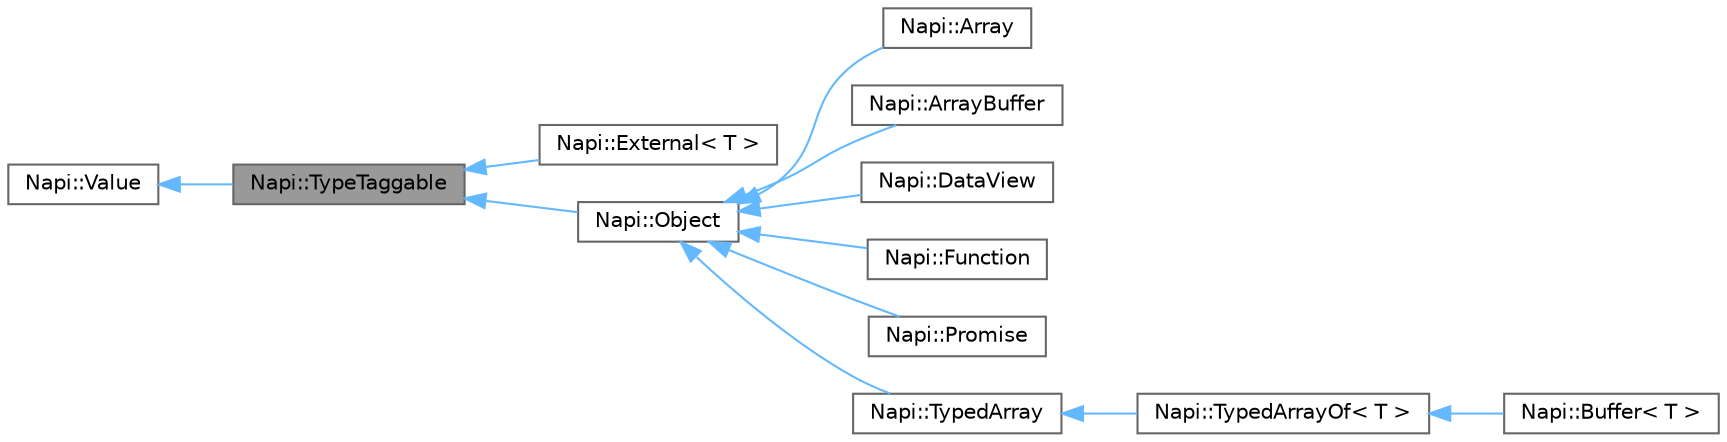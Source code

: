digraph "Napi::TypeTaggable"
{
 // LATEX_PDF_SIZE
  bgcolor="transparent";
  edge [fontname=Helvetica,fontsize=10,labelfontname=Helvetica,labelfontsize=10];
  node [fontname=Helvetica,fontsize=10,shape=box,height=0.2,width=0.4];
  rankdir="LR";
  Node1 [id="Node000001",label="Napi::TypeTaggable",height=0.2,width=0.4,color="gray40", fillcolor="grey60", style="filled", fontcolor="black",tooltip=" "];
  Node2 -> Node1 [id="edge23_Node000001_Node000002",dir="back",color="steelblue1",style="solid",tooltip=" "];
  Node2 [id="Node000002",label="Napi::Value",height=0.2,width=0.4,color="gray40", fillcolor="white", style="filled",URL="$class_napi_1_1_value.html",tooltip=" "];
  Node1 -> Node3 [id="edge24_Node000001_Node000003",dir="back",color="steelblue1",style="solid",tooltip=" "];
  Node3 [id="Node000003",label="Napi::External\< T \>",height=0.2,width=0.4,color="gray40", fillcolor="white", style="filled",URL="$class_napi_1_1_external.html",tooltip=" "];
  Node1 -> Node4 [id="edge25_Node000001_Node000004",dir="back",color="steelblue1",style="solid",tooltip=" "];
  Node4 [id="Node000004",label="Napi::Object",height=0.2,width=0.4,color="gray40", fillcolor="white", style="filled",URL="$class_napi_1_1_object.html",tooltip="A JavaScript object value."];
  Node4 -> Node5 [id="edge26_Node000004_Node000005",dir="back",color="steelblue1",style="solid",tooltip=" "];
  Node5 [id="Node000005",label="Napi::Array",height=0.2,width=0.4,color="gray40", fillcolor="white", style="filled",URL="$class_napi_1_1_array.html",tooltip=" "];
  Node4 -> Node6 [id="edge27_Node000004_Node000006",dir="back",color="steelblue1",style="solid",tooltip=" "];
  Node6 [id="Node000006",label="Napi::ArrayBuffer",height=0.2,width=0.4,color="gray40", fillcolor="white", style="filled",URL="$class_napi_1_1_array_buffer.html",tooltip="A JavaScript array buffer value."];
  Node4 -> Node7 [id="edge28_Node000004_Node000007",dir="back",color="steelblue1",style="solid",tooltip=" "];
  Node7 [id="Node000007",label="Napi::DataView",height=0.2,width=0.4,color="gray40", fillcolor="white", style="filled",URL="$class_napi_1_1_data_view.html",tooltip=" "];
  Node4 -> Node8 [id="edge29_Node000004_Node000008",dir="back",color="steelblue1",style="solid",tooltip=" "];
  Node8 [id="Node000008",label="Napi::Function",height=0.2,width=0.4,color="gray40", fillcolor="white", style="filled",URL="$class_napi_1_1_function.html",tooltip=" "];
  Node4 -> Node9 [id="edge30_Node000004_Node000009",dir="back",color="steelblue1",style="solid",tooltip=" "];
  Node9 [id="Node000009",label="Napi::Promise",height=0.2,width=0.4,color="gray40", fillcolor="white", style="filled",URL="$class_napi_1_1_promise.html",tooltip=" "];
  Node4 -> Node10 [id="edge31_Node000004_Node000010",dir="back",color="steelblue1",style="solid",tooltip=" "];
  Node10 [id="Node000010",label="Napi::TypedArray",height=0.2,width=0.4,color="gray40", fillcolor="white", style="filled",URL="$class_napi_1_1_typed_array.html",tooltip=" "];
  Node10 -> Node11 [id="edge32_Node000010_Node000011",dir="back",color="steelblue1",style="solid",tooltip=" "];
  Node11 [id="Node000011",label="Napi::TypedArrayOf\< T \>",height=0.2,width=0.4,color="gray40", fillcolor="white", style="filled",URL="$class_napi_1_1_typed_array_of.html",tooltip=" "];
  Node11 -> Node12 [id="edge33_Node000011_Node000012",dir="back",color="steelblue1",style="solid",tooltip=" "];
  Node12 [id="Node000012",label="Napi::Buffer\< T \>",height=0.2,width=0.4,color="gray40", fillcolor="white", style="filled",URL="$class_napi_1_1_buffer.html",tooltip=" "];
}
